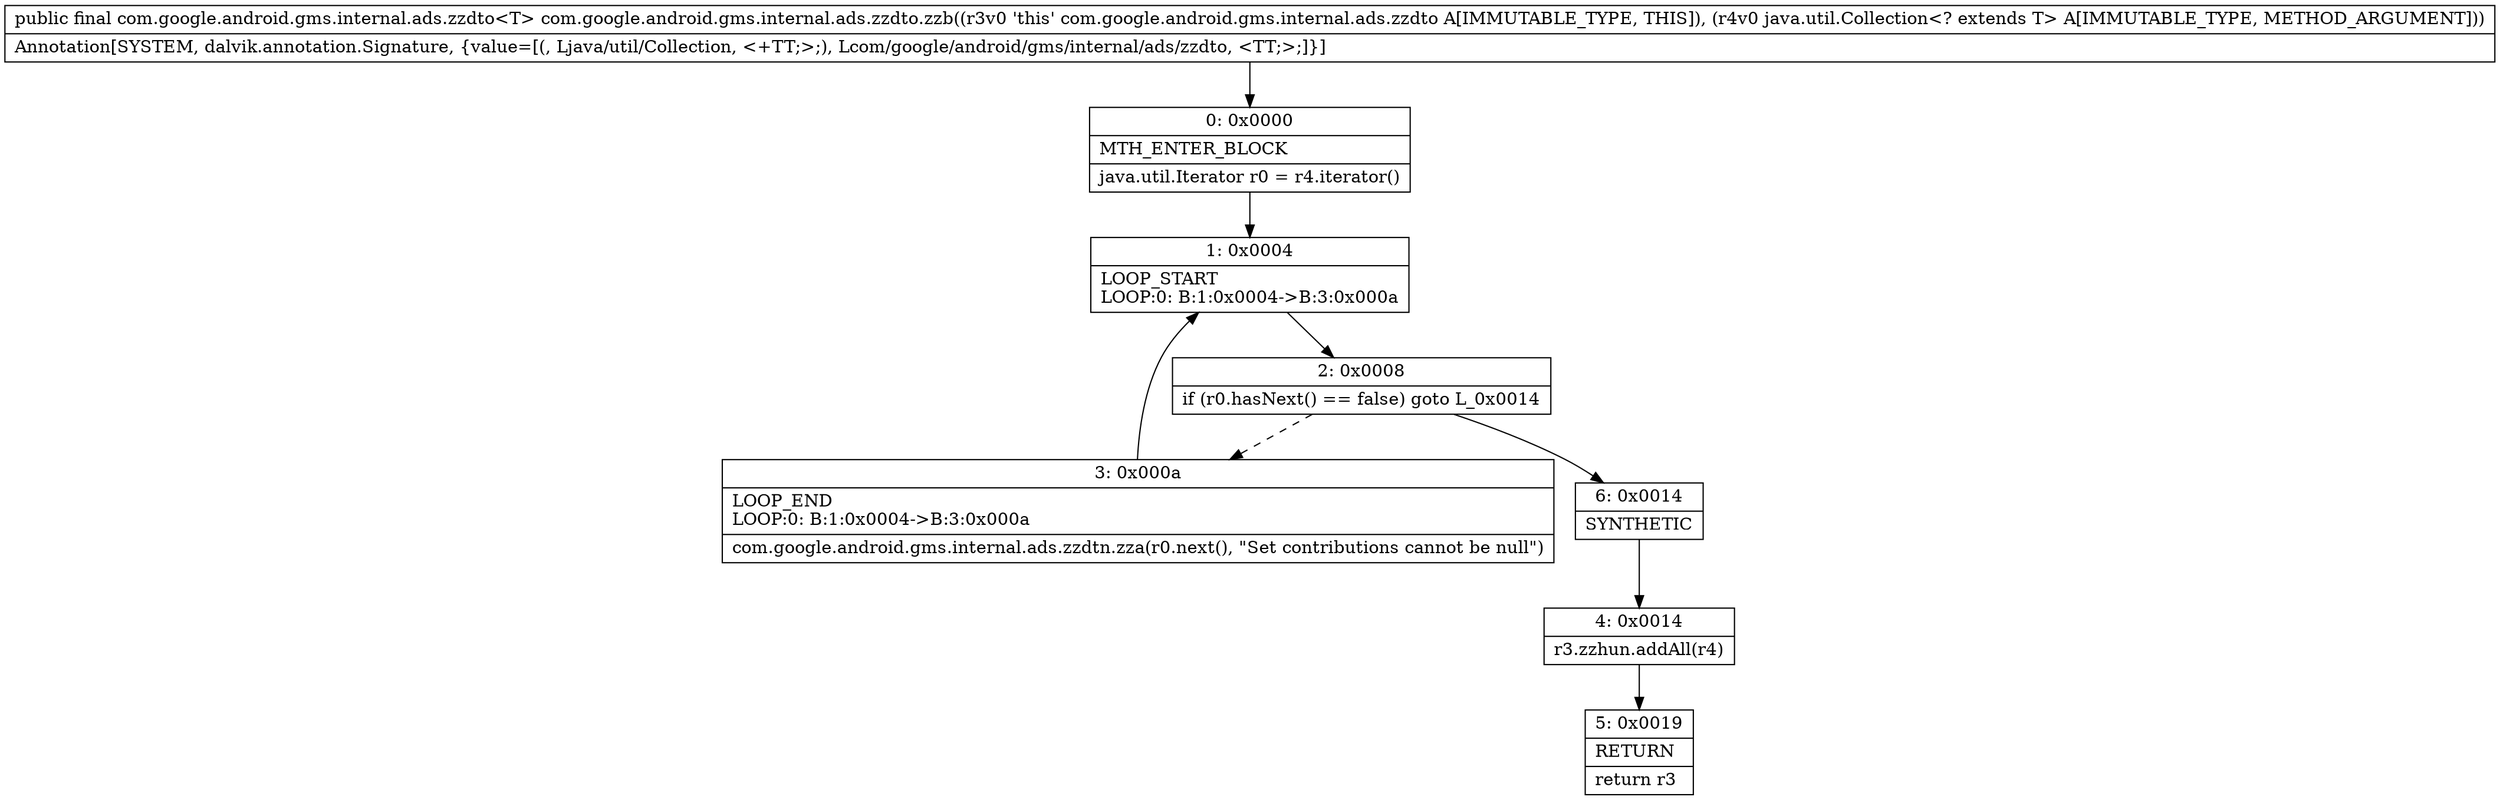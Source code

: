 digraph "CFG forcom.google.android.gms.internal.ads.zzdto.zzb(Ljava\/util\/Collection;)Lcom\/google\/android\/gms\/internal\/ads\/zzdto;" {
Node_0 [shape=record,label="{0\:\ 0x0000|MTH_ENTER_BLOCK\l|java.util.Iterator r0 = r4.iterator()\l}"];
Node_1 [shape=record,label="{1\:\ 0x0004|LOOP_START\lLOOP:0: B:1:0x0004\-\>B:3:0x000a\l}"];
Node_2 [shape=record,label="{2\:\ 0x0008|if (r0.hasNext() == false) goto L_0x0014\l}"];
Node_3 [shape=record,label="{3\:\ 0x000a|LOOP_END\lLOOP:0: B:1:0x0004\-\>B:3:0x000a\l|com.google.android.gms.internal.ads.zzdtn.zza(r0.next(), \"Set contributions cannot be null\")\l}"];
Node_4 [shape=record,label="{4\:\ 0x0014|r3.zzhun.addAll(r4)\l}"];
Node_5 [shape=record,label="{5\:\ 0x0019|RETURN\l|return r3\l}"];
Node_6 [shape=record,label="{6\:\ 0x0014|SYNTHETIC\l}"];
MethodNode[shape=record,label="{public final com.google.android.gms.internal.ads.zzdto\<T\> com.google.android.gms.internal.ads.zzdto.zzb((r3v0 'this' com.google.android.gms.internal.ads.zzdto A[IMMUTABLE_TYPE, THIS]), (r4v0 java.util.Collection\<? extends T\> A[IMMUTABLE_TYPE, METHOD_ARGUMENT]))  | Annotation[SYSTEM, dalvik.annotation.Signature, \{value=[(, Ljava\/util\/Collection, \<+TT;\>;), Lcom\/google\/android\/gms\/internal\/ads\/zzdto, \<TT;\>;]\}]\l}"];
MethodNode -> Node_0;
Node_0 -> Node_1;
Node_1 -> Node_2;
Node_2 -> Node_3[style=dashed];
Node_2 -> Node_6;
Node_3 -> Node_1;
Node_4 -> Node_5;
Node_6 -> Node_4;
}

